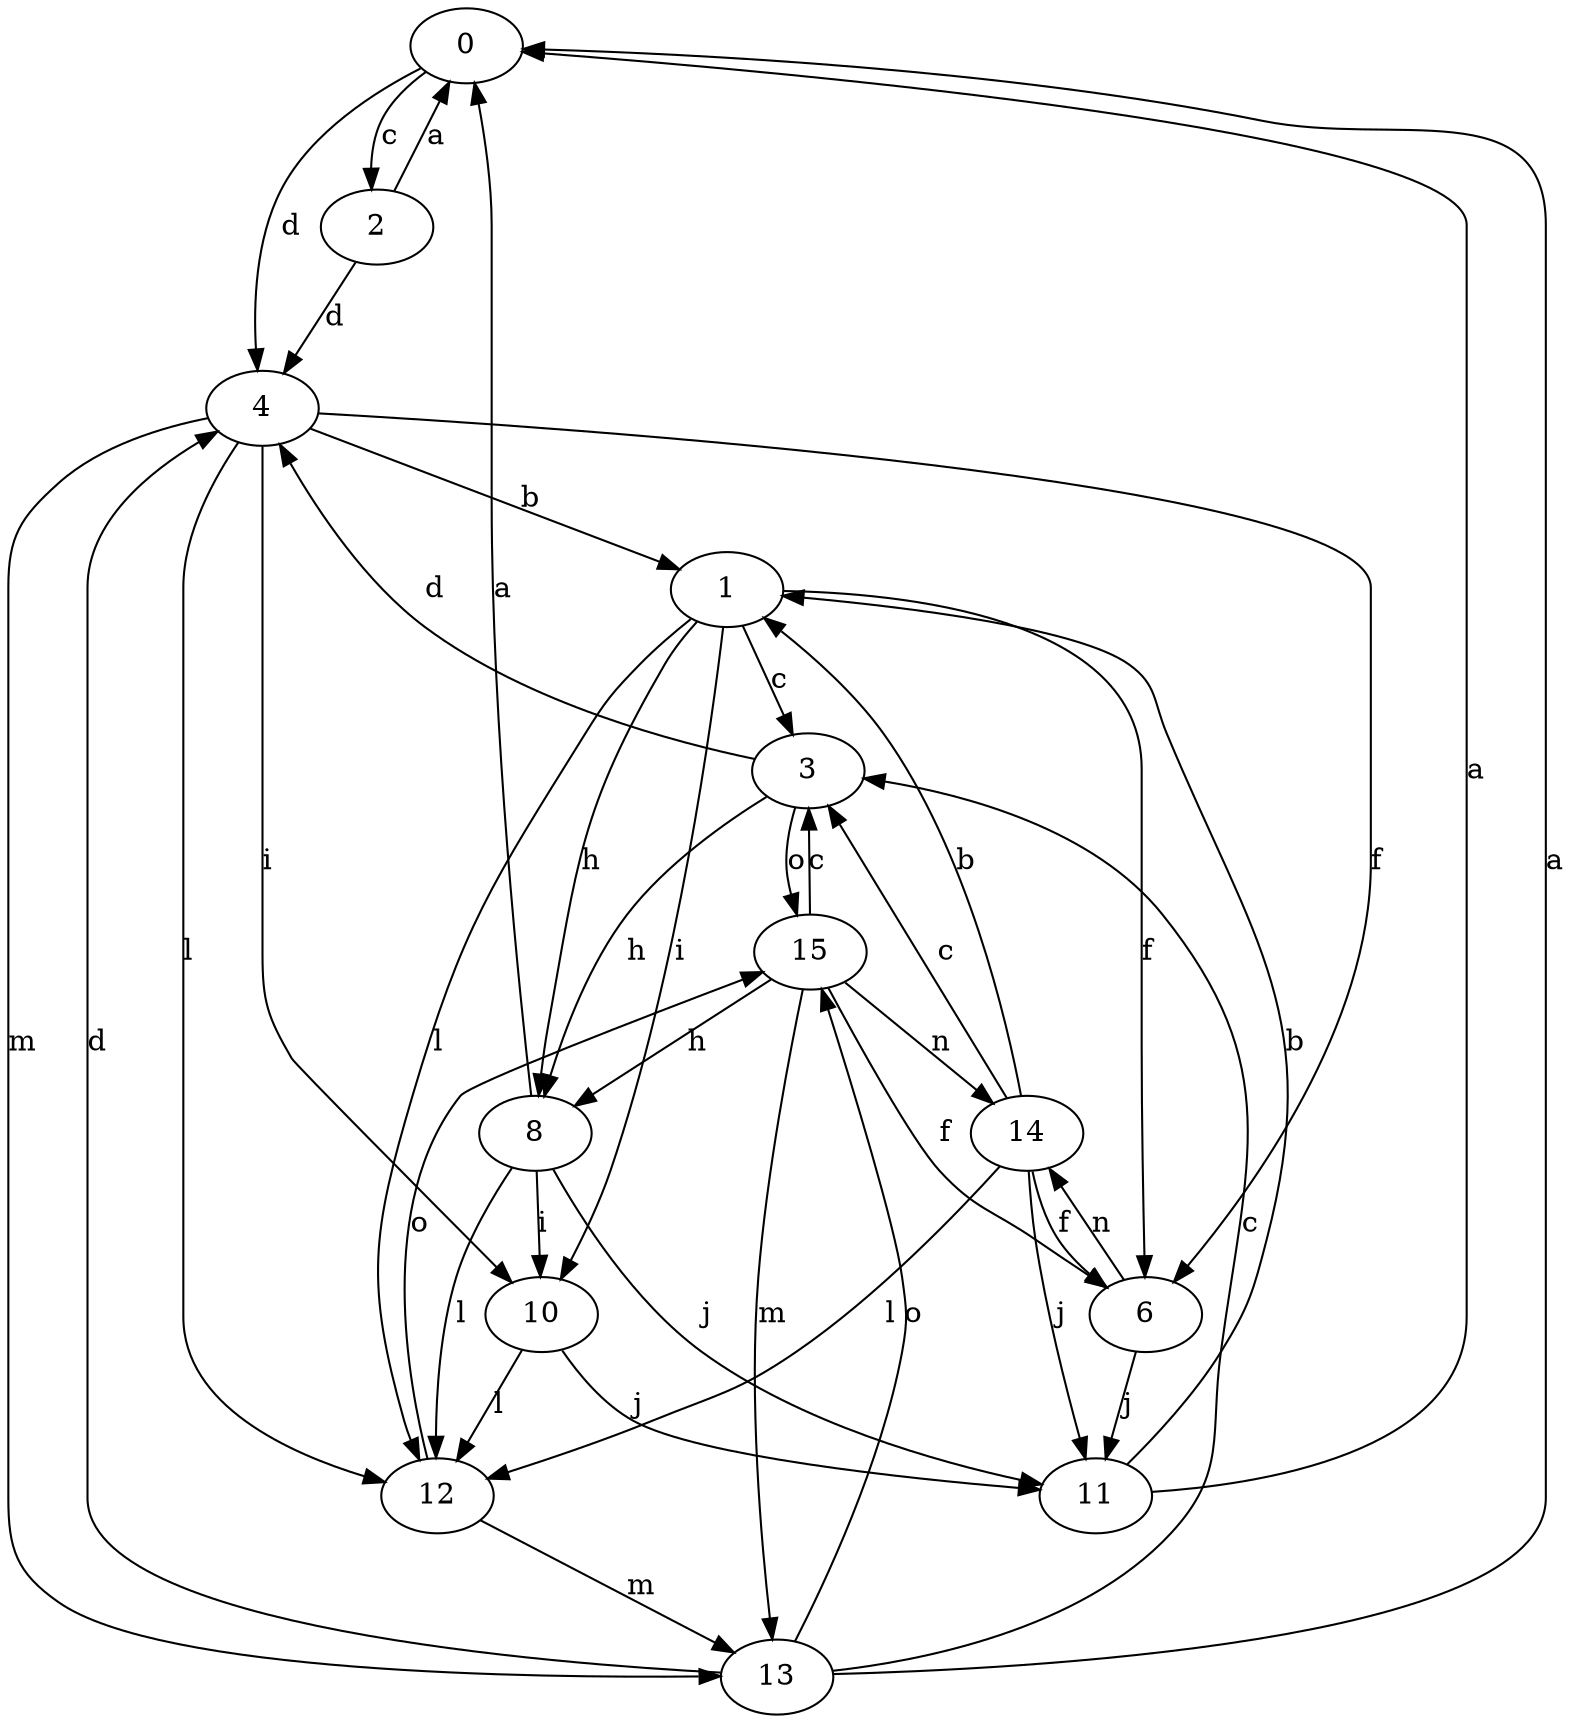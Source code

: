 strict digraph  {
0;
1;
2;
3;
4;
6;
8;
10;
11;
12;
13;
14;
15;
0 -> 2  [label=c];
0 -> 4  [label=d];
1 -> 3  [label=c];
1 -> 6  [label=f];
1 -> 8  [label=h];
1 -> 10  [label=i];
1 -> 12  [label=l];
2 -> 0  [label=a];
2 -> 4  [label=d];
3 -> 4  [label=d];
3 -> 8  [label=h];
3 -> 15  [label=o];
4 -> 1  [label=b];
4 -> 6  [label=f];
4 -> 10  [label=i];
4 -> 12  [label=l];
4 -> 13  [label=m];
6 -> 11  [label=j];
6 -> 14  [label=n];
8 -> 0  [label=a];
8 -> 10  [label=i];
8 -> 11  [label=j];
8 -> 12  [label=l];
10 -> 11  [label=j];
10 -> 12  [label=l];
11 -> 0  [label=a];
11 -> 1  [label=b];
12 -> 13  [label=m];
12 -> 15  [label=o];
13 -> 0  [label=a];
13 -> 3  [label=c];
13 -> 4  [label=d];
13 -> 15  [label=o];
14 -> 1  [label=b];
14 -> 3  [label=c];
14 -> 6  [label=f];
14 -> 11  [label=j];
14 -> 12  [label=l];
15 -> 3  [label=c];
15 -> 6  [label=f];
15 -> 8  [label=h];
15 -> 13  [label=m];
15 -> 14  [label=n];
}

